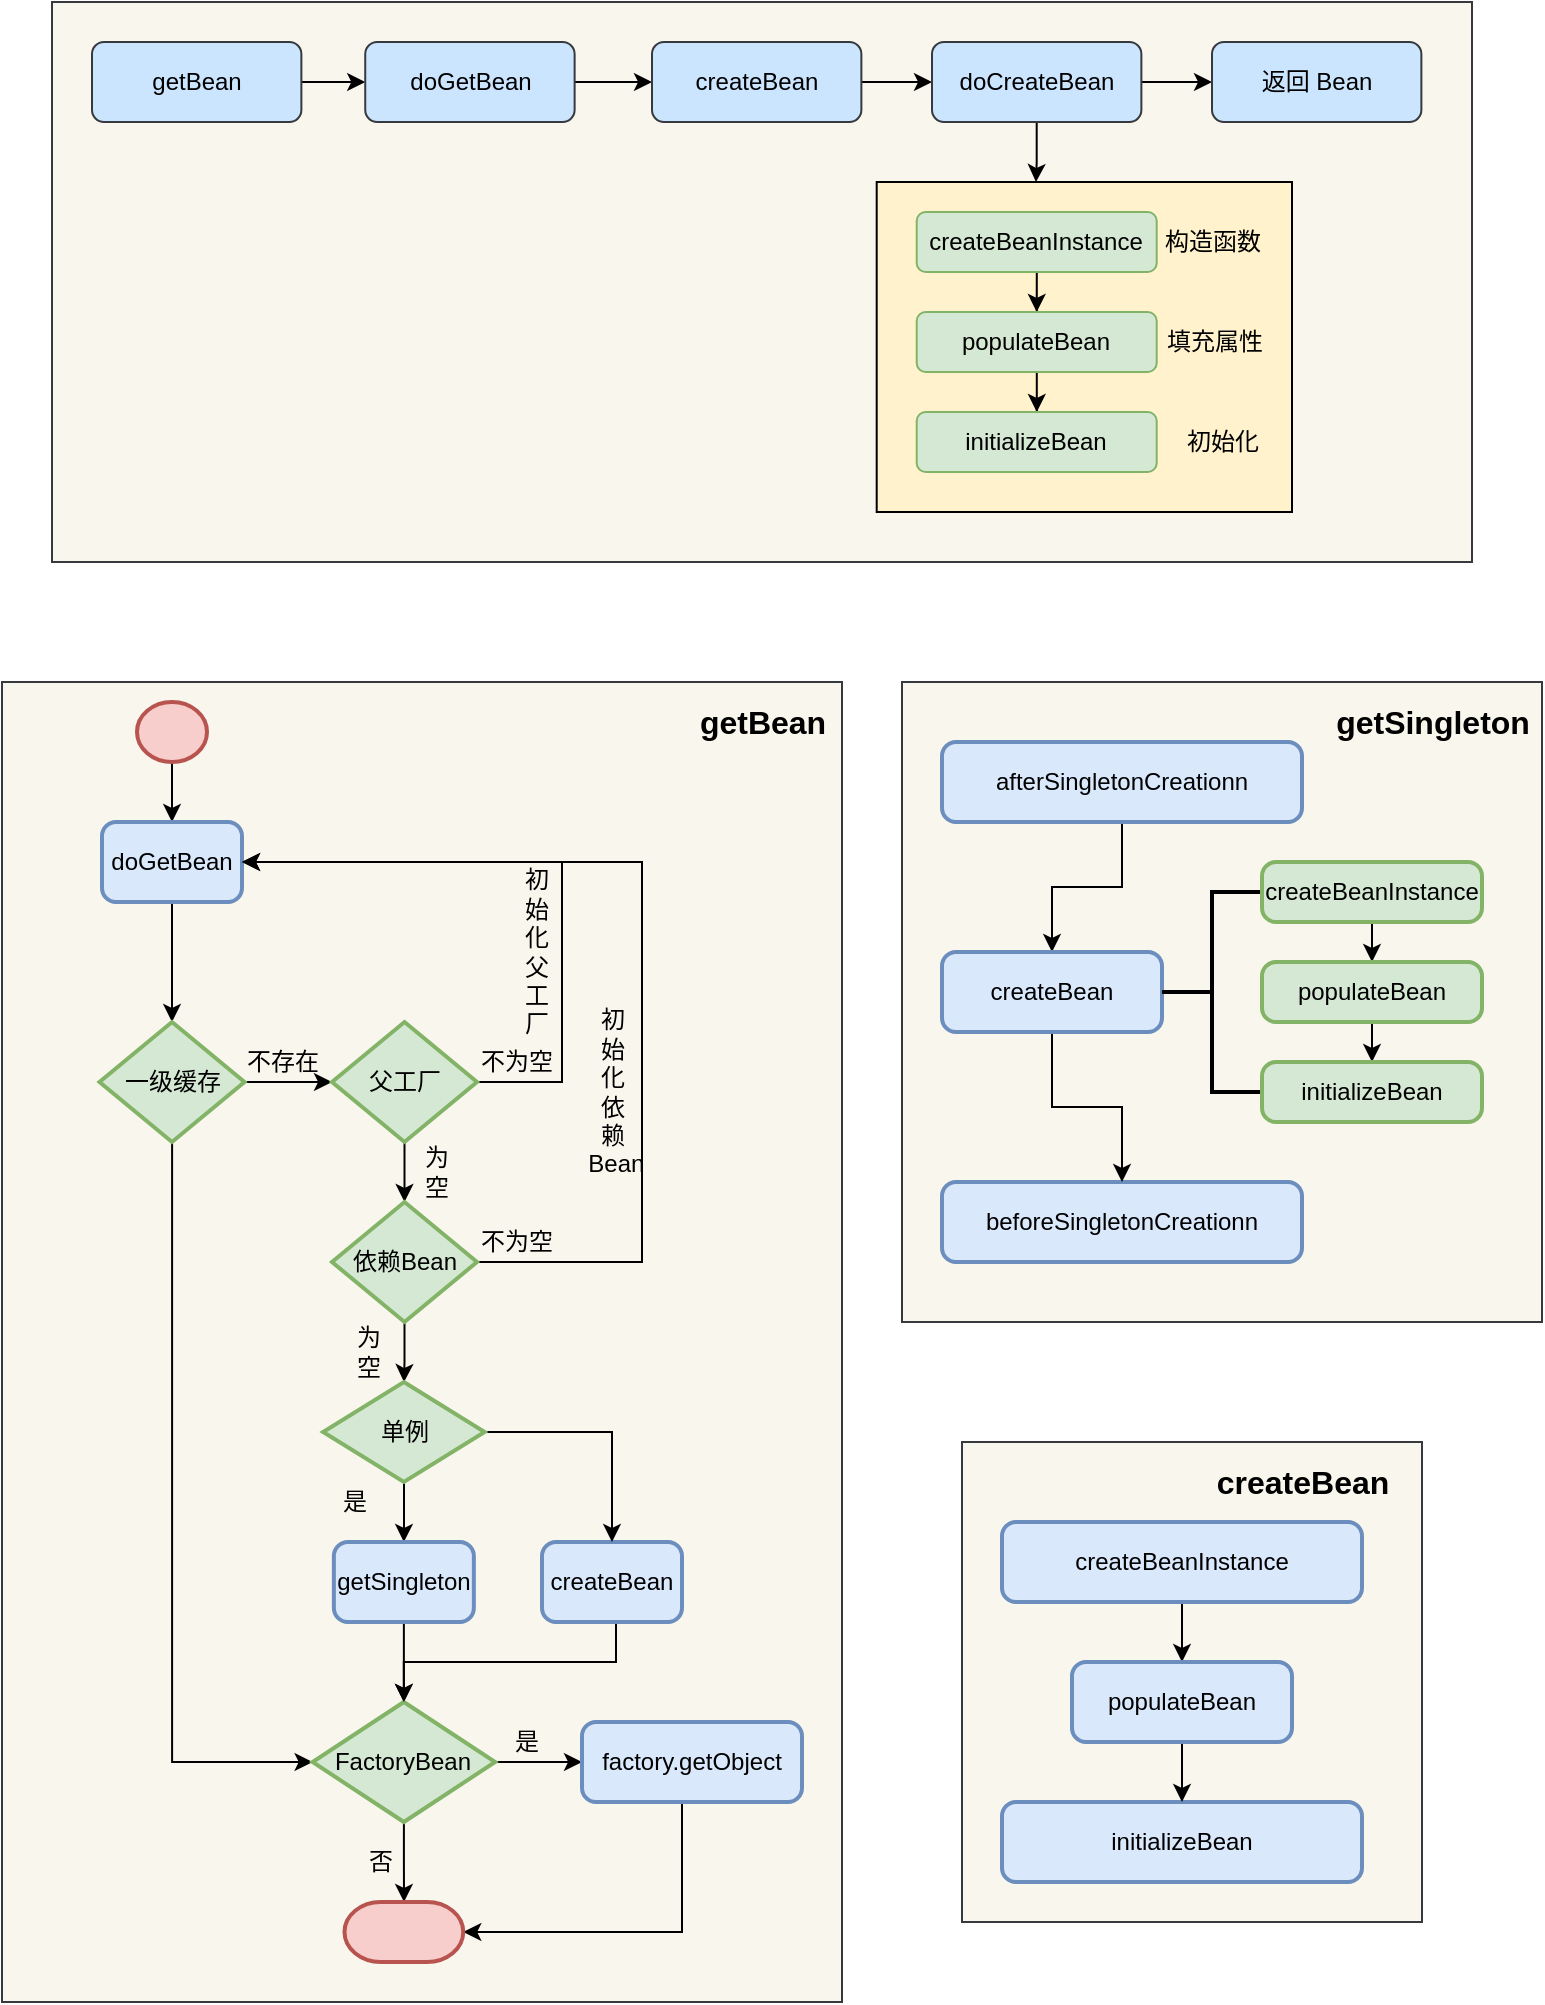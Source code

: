 <mxfile version="14.2.1" type="device"><diagram id="utfB0n6kBjW8Qwdi92qk" name="Page-1"><mxGraphModel dx="942" dy="566" grid="1" gridSize="10" guides="1" tooltips="1" connect="1" arrows="1" fold="1" page="1" pageScale="1" pageWidth="850" pageHeight="1100" math="0" shadow="0"><root><mxCell id="0"/><mxCell id="1" parent="0"/><mxCell id="mBIrp74BUjjX3kP7T7Zl-99" value="" style="rounded=0;whiteSpace=wrap;html=1;strokeColor=#36393d;strokeWidth=1;fillColor=#f9f7ed;" vertex="1" parent="1"><mxGeometry x="490" y="380" width="320" height="320" as="geometry"/></mxCell><mxCell id="mBIrp74BUjjX3kP7T7Zl-85" value="" style="rounded=0;whiteSpace=wrap;html=1;strokeColor=#36393d;strokeWidth=1;fillColor=#f9f7ed;" vertex="1" parent="1"><mxGeometry x="65" y="40" width="710" height="280" as="geometry"/></mxCell><mxCell id="mBIrp74BUjjX3kP7T7Zl-74" value="" style="rounded=0;whiteSpace=wrap;html=1;fillColor=#fff2cc;" vertex="1" parent="1"><mxGeometry x="477.35" y="130" width="207.65" height="165" as="geometry"/></mxCell><mxCell id="mBIrp74BUjjX3kP7T7Zl-58" value="" style="rounded=0;whiteSpace=wrap;html=1;fillColor=#f9f7ed;strokeColor=#36393d;" vertex="1" parent="1"><mxGeometry x="40" y="380" width="420" height="660" as="geometry"/></mxCell><mxCell id="mBIrp74BUjjX3kP7T7Zl-38" value="" style="edgeStyle=orthogonalEdgeStyle;rounded=0;orthogonalLoop=1;jettySize=auto;html=1;" edge="1" parent="1" source="mBIrp74BUjjX3kP7T7Zl-4" target="mBIrp74BUjjX3kP7T7Zl-5"><mxGeometry relative="1" as="geometry"><Array as="points"><mxPoint x="125" y="420"/><mxPoint x="125" y="420"/></Array></mxGeometry></mxCell><mxCell id="mBIrp74BUjjX3kP7T7Zl-4" value="" style="strokeWidth=2;html=1;shape=mxgraph.flowchart.start_2;whiteSpace=wrap;fillColor=#f8cecc;strokeColor=#b85450;" vertex="1" parent="1"><mxGeometry x="107.5" y="390" width="35" height="30" as="geometry"/></mxCell><mxCell id="mBIrp74BUjjX3kP7T7Zl-37" value="" style="edgeStyle=orthogonalEdgeStyle;rounded=0;orthogonalLoop=1;jettySize=auto;html=1;entryX=0.5;entryY=0;entryDx=0;entryDy=0;entryPerimeter=0;" edge="1" parent="1" source="mBIrp74BUjjX3kP7T7Zl-5" target="mBIrp74BUjjX3kP7T7Zl-7"><mxGeometry relative="1" as="geometry"><mxPoint x="125" y="470" as="targetPoint"/></mxGeometry></mxCell><mxCell id="mBIrp74BUjjX3kP7T7Zl-5" value="doGetBean" style="rounded=1;whiteSpace=wrap;html=1;absoluteArcSize=1;arcSize=14;strokeWidth=2;fillColor=#dae8fc;strokeColor=#6c8ebf;" vertex="1" parent="1"><mxGeometry x="90" y="450" width="70" height="40" as="geometry"/></mxCell><mxCell id="mBIrp74BUjjX3kP7T7Zl-11" value="" style="edgeStyle=orthogonalEdgeStyle;rounded=0;orthogonalLoop=1;jettySize=auto;html=1;" edge="1" parent="1" source="mBIrp74BUjjX3kP7T7Zl-7" target="mBIrp74BUjjX3kP7T7Zl-8"><mxGeometry relative="1" as="geometry"/></mxCell><mxCell id="mBIrp74BUjjX3kP7T7Zl-39" style="edgeStyle=orthogonalEdgeStyle;rounded=0;orthogonalLoop=1;jettySize=auto;html=1;entryX=0;entryY=0.5;entryDx=0;entryDy=0;entryPerimeter=0;" edge="1" parent="1" source="mBIrp74BUjjX3kP7T7Zl-7" target="mBIrp74BUjjX3kP7T7Zl-25"><mxGeometry relative="1" as="geometry"><Array as="points"><mxPoint x="125" y="920"/></Array></mxGeometry></mxCell><mxCell id="mBIrp74BUjjX3kP7T7Zl-7" value="一级缓存" style="strokeWidth=2;html=1;shape=mxgraph.flowchart.decision;whiteSpace=wrap;fillColor=#d5e8d4;strokeColor=#82b366;" vertex="1" parent="1"><mxGeometry x="88.75" y="550" width="72.5" height="60" as="geometry"/></mxCell><mxCell id="mBIrp74BUjjX3kP7T7Zl-9" style="edgeStyle=orthogonalEdgeStyle;rounded=0;orthogonalLoop=1;jettySize=auto;html=1;entryX=1;entryY=0.5;entryDx=0;entryDy=0;exitX=1;exitY=0.5;exitDx=0;exitDy=0;exitPerimeter=0;" edge="1" parent="1" source="mBIrp74BUjjX3kP7T7Zl-8" target="mBIrp74BUjjX3kP7T7Zl-5"><mxGeometry relative="1" as="geometry"><Array as="points"><mxPoint x="320" y="580"/><mxPoint x="320" y="470"/></Array></mxGeometry></mxCell><mxCell id="mBIrp74BUjjX3kP7T7Zl-14" value="" style="edgeStyle=orthogonalEdgeStyle;rounded=0;orthogonalLoop=1;jettySize=auto;html=1;" edge="1" parent="1" source="mBIrp74BUjjX3kP7T7Zl-8" target="mBIrp74BUjjX3kP7T7Zl-13"><mxGeometry relative="1" as="geometry"/></mxCell><mxCell id="mBIrp74BUjjX3kP7T7Zl-8" value="父工厂" style="strokeWidth=2;html=1;shape=mxgraph.flowchart.decision;whiteSpace=wrap;fillColor=#d5e8d4;strokeColor=#82b366;" vertex="1" parent="1"><mxGeometry x="205" y="550" width="72.5" height="60" as="geometry"/></mxCell><mxCell id="mBIrp74BUjjX3kP7T7Zl-10" value="不为空" style="text;html=1;resizable=0;autosize=1;align=center;verticalAlign=middle;points=[];fillColor=none;strokeColor=none;rounded=0;" vertex="1" parent="1"><mxGeometry x="271.88" y="560" width="50" height="20" as="geometry"/></mxCell><mxCell id="mBIrp74BUjjX3kP7T7Zl-12" value="不存在" style="text;html=1;resizable=0;autosize=1;align=center;verticalAlign=middle;points=[];fillColor=none;strokeColor=none;rounded=0;" vertex="1" parent="1"><mxGeometry x="155" y="560" width="50" height="20" as="geometry"/></mxCell><mxCell id="mBIrp74BUjjX3kP7T7Zl-15" style="edgeStyle=orthogonalEdgeStyle;rounded=0;orthogonalLoop=1;jettySize=auto;html=1;entryX=1;entryY=0.5;entryDx=0;entryDy=0;" edge="1" parent="1" source="mBIrp74BUjjX3kP7T7Zl-13" target="mBIrp74BUjjX3kP7T7Zl-5"><mxGeometry relative="1" as="geometry"><Array as="points"><mxPoint x="360" y="670"/><mxPoint x="360" y="470"/></Array></mxGeometry></mxCell><mxCell id="mBIrp74BUjjX3kP7T7Zl-45" value="" style="edgeStyle=orthogonalEdgeStyle;rounded=0;orthogonalLoop=1;jettySize=auto;html=1;" edge="1" parent="1" source="mBIrp74BUjjX3kP7T7Zl-13" target="mBIrp74BUjjX3kP7T7Zl-44"><mxGeometry relative="1" as="geometry"/></mxCell><mxCell id="mBIrp74BUjjX3kP7T7Zl-13" value="依赖Bean" style="strokeWidth=2;html=1;shape=mxgraph.flowchart.decision;whiteSpace=wrap;fillColor=#d5e8d4;strokeColor=#82b366;" vertex="1" parent="1"><mxGeometry x="205" y="640" width="72.5" height="60" as="geometry"/></mxCell><mxCell id="mBIrp74BUjjX3kP7T7Zl-16" value="不为空" style="text;html=1;resizable=0;autosize=1;align=center;verticalAlign=middle;points=[];fillColor=none;strokeColor=none;rounded=0;" vertex="1" parent="1"><mxGeometry x="271.88" y="650" width="50" height="20" as="geometry"/></mxCell><mxCell id="mBIrp74BUjjX3kP7T7Zl-18" value="初&lt;br&gt;始&lt;br&gt;化&lt;br&gt;依&lt;br&gt;赖&lt;br&gt;&amp;nbsp;Bean" style="text;html=1;resizable=0;autosize=1;align=center;verticalAlign=middle;points=[];fillColor=none;strokeColor=none;rounded=0;" vertex="1" parent="1"><mxGeometry x="320" y="540" width="50" height="90" as="geometry"/></mxCell><mxCell id="mBIrp74BUjjX3kP7T7Zl-19" value="初&lt;br&gt;始&lt;br&gt;化&lt;br&gt;父&lt;br&gt;工&lt;br&gt;厂" style="text;html=1;resizable=0;autosize=1;align=center;verticalAlign=middle;points=[];fillColor=none;strokeColor=none;rounded=0;" vertex="1" parent="1"><mxGeometry x="291.88" y="470" width="30" height="90" as="geometry"/></mxCell><mxCell id="mBIrp74BUjjX3kP7T7Zl-57" style="edgeStyle=orthogonalEdgeStyle;rounded=0;orthogonalLoop=1;jettySize=auto;html=1;entryX=0.5;entryY=0;entryDx=0;entryDy=0;entryPerimeter=0;" edge="1" parent="1" source="mBIrp74BUjjX3kP7T7Zl-22" target="mBIrp74BUjjX3kP7T7Zl-25"><mxGeometry relative="1" as="geometry"><Array as="points"><mxPoint x="347" y="870"/><mxPoint x="241" y="870"/></Array></mxGeometry></mxCell><mxCell id="mBIrp74BUjjX3kP7T7Zl-22" value="createBean" style="rounded=1;whiteSpace=wrap;html=1;absoluteArcSize=1;arcSize=14;strokeWidth=2;fillColor=#dae8fc;strokeColor=#6c8ebf;" vertex="1" parent="1"><mxGeometry x="310" y="810" width="70" height="40" as="geometry"/></mxCell><mxCell id="mBIrp74BUjjX3kP7T7Zl-29" value="" style="edgeStyle=orthogonalEdgeStyle;rounded=0;orthogonalLoop=1;jettySize=auto;html=1;" edge="1" parent="1" source="mBIrp74BUjjX3kP7T7Zl-25" target="mBIrp74BUjjX3kP7T7Zl-28"><mxGeometry relative="1" as="geometry"/></mxCell><mxCell id="mBIrp74BUjjX3kP7T7Zl-31" value="" style="edgeStyle=orthogonalEdgeStyle;rounded=0;orthogonalLoop=1;jettySize=auto;html=1;" edge="1" parent="1" source="mBIrp74BUjjX3kP7T7Zl-25" target="mBIrp74BUjjX3kP7T7Zl-30"><mxGeometry relative="1" as="geometry"/></mxCell><mxCell id="mBIrp74BUjjX3kP7T7Zl-25" value="FactoryBean" style="strokeWidth=2;html=1;shape=mxgraph.flowchart.decision;whiteSpace=wrap;fillColor=#d5e8d4;strokeColor=#82b366;" vertex="1" parent="1"><mxGeometry x="195.31" y="890" width="91.25" height="60" as="geometry"/></mxCell><mxCell id="mBIrp74BUjjX3kP7T7Zl-32" style="edgeStyle=orthogonalEdgeStyle;rounded=0;orthogonalLoop=1;jettySize=auto;html=1;entryX=1;entryY=0.5;entryDx=0;entryDy=0;entryPerimeter=0;exitX=0.5;exitY=1;exitDx=0;exitDy=0;" edge="1" parent="1" source="mBIrp74BUjjX3kP7T7Zl-28" target="mBIrp74BUjjX3kP7T7Zl-30"><mxGeometry relative="1" as="geometry"><mxPoint x="385" y="980" as="sourcePoint"/><Array as="points"><mxPoint x="380" y="940"/><mxPoint x="380" y="1005"/></Array></mxGeometry></mxCell><mxCell id="mBIrp74BUjjX3kP7T7Zl-28" value="factory.getObject" style="rounded=1;whiteSpace=wrap;html=1;absoluteArcSize=1;arcSize=14;strokeWidth=2;fillColor=#dae8fc;strokeColor=#6c8ebf;" vertex="1" parent="1"><mxGeometry x="330" y="900" width="110" height="40" as="geometry"/></mxCell><mxCell id="mBIrp74BUjjX3kP7T7Zl-30" value="" style="strokeWidth=2;html=1;shape=mxgraph.flowchart.terminator;whiteSpace=wrap;fillColor=#f8cecc;strokeColor=#b85450;" vertex="1" parent="1"><mxGeometry x="211.25" y="990" width="59.37" height="30" as="geometry"/></mxCell><mxCell id="mBIrp74BUjjX3kP7T7Zl-33" value="是" style="text;html=1;resizable=0;autosize=1;align=center;verticalAlign=middle;points=[];fillColor=none;strokeColor=none;rounded=0;" vertex="1" parent="1"><mxGeometry x="286.56" y="900" width="30" height="20" as="geometry"/></mxCell><mxCell id="mBIrp74BUjjX3kP7T7Zl-34" value="否" style="text;html=1;resizable=0;autosize=1;align=center;verticalAlign=middle;points=[];fillColor=none;strokeColor=none;rounded=0;" vertex="1" parent="1"><mxGeometry x="213.96" y="960" width="30" height="20" as="geometry"/></mxCell><mxCell id="mBIrp74BUjjX3kP7T7Zl-35" value="为&lt;br&gt;空" style="text;html=1;resizable=0;autosize=1;align=center;verticalAlign=middle;points=[];fillColor=none;strokeColor=none;rounded=0;" vertex="1" parent="1"><mxGeometry x="207.88" y="700" width="30" height="30" as="geometry"/></mxCell><mxCell id="mBIrp74BUjjX3kP7T7Zl-42" value="为&lt;br&gt;空" style="text;html=1;resizable=0;autosize=1;align=center;verticalAlign=middle;points=[];fillColor=none;strokeColor=none;rounded=0;" vertex="1" parent="1"><mxGeometry x="241.88" y="610" width="30" height="30" as="geometry"/></mxCell><mxCell id="mBIrp74BUjjX3kP7T7Zl-46" value="" style="edgeStyle=orthogonalEdgeStyle;rounded=0;orthogonalLoop=1;jettySize=auto;html=1;entryX=0.5;entryY=0;entryDx=0;entryDy=0;" edge="1" parent="1" source="mBIrp74BUjjX3kP7T7Zl-44" target="mBIrp74BUjjX3kP7T7Zl-22"><mxGeometry relative="1" as="geometry"/></mxCell><mxCell id="mBIrp74BUjjX3kP7T7Zl-53" value="" style="edgeStyle=orthogonalEdgeStyle;rounded=0;orthogonalLoop=1;jettySize=auto;html=1;entryX=0.5;entryY=0;entryDx=0;entryDy=0;" edge="1" parent="1" source="mBIrp74BUjjX3kP7T7Zl-44" target="mBIrp74BUjjX3kP7T7Zl-47"><mxGeometry relative="1" as="geometry"/></mxCell><mxCell id="mBIrp74BUjjX3kP7T7Zl-44" value="单例" style="strokeWidth=2;html=1;shape=mxgraph.flowchart.decision;whiteSpace=wrap;fillColor=#d5e8d4;strokeColor=#82b366;" vertex="1" parent="1"><mxGeometry x="200.56" y="730" width="80.75" height="50" as="geometry"/></mxCell><mxCell id="mBIrp74BUjjX3kP7T7Zl-102" value="" style="edgeStyle=orthogonalEdgeStyle;rounded=0;orthogonalLoop=1;jettySize=auto;html=1;entryX=0.5;entryY=0;entryDx=0;entryDy=0;entryPerimeter=0;" edge="1" parent="1" source="mBIrp74BUjjX3kP7T7Zl-47" target="mBIrp74BUjjX3kP7T7Zl-25"><mxGeometry relative="1" as="geometry"/></mxCell><mxCell id="mBIrp74BUjjX3kP7T7Zl-47" value="getSingleton" style="rounded=1;whiteSpace=wrap;html=1;absoluteArcSize=1;arcSize=14;strokeWidth=2;fillColor=#dae8fc;strokeColor=#6c8ebf;" vertex="1" parent="1"><mxGeometry x="205.93" y="810" width="70" height="40" as="geometry"/></mxCell><mxCell id="mBIrp74BUjjX3kP7T7Zl-50" value="是" style="text;html=1;resizable=0;autosize=1;align=center;verticalAlign=middle;points=[];fillColor=none;strokeColor=none;rounded=0;" vertex="1" parent="1"><mxGeometry x="200.56" y="780" width="30" height="20" as="geometry"/></mxCell><mxCell id="mBIrp74BUjjX3kP7T7Zl-61" value="&lt;b&gt;&lt;font style=&quot;font-size: 16px&quot;&gt;getBean&lt;/font&gt;&lt;/b&gt;" style="text;html=1;resizable=0;autosize=1;align=center;verticalAlign=middle;points=[];fillColor=none;strokeColor=none;rounded=0;" vertex="1" parent="1"><mxGeometry x="380" y="390" width="80" height="20" as="geometry"/></mxCell><mxCell id="mBIrp74BUjjX3kP7T7Zl-75" value="" style="edgeStyle=orthogonalEdgeStyle;rounded=0;orthogonalLoop=1;jettySize=auto;html=1;" edge="1" parent="1" source="mBIrp74BUjjX3kP7T7Zl-62" target="mBIrp74BUjjX3kP7T7Zl-63"><mxGeometry relative="1" as="geometry"/></mxCell><mxCell id="mBIrp74BUjjX3kP7T7Zl-62" value="getBean" style="rounded=1;whiteSpace=wrap;html=1;fillColor=#cce5ff;strokeColor=#36393d;" vertex="1" parent="1"><mxGeometry x="85" y="60" width="104.69" height="40" as="geometry"/></mxCell><mxCell id="mBIrp74BUjjX3kP7T7Zl-76" value="" style="edgeStyle=orthogonalEdgeStyle;rounded=0;orthogonalLoop=1;jettySize=auto;html=1;" edge="1" parent="1" source="mBIrp74BUjjX3kP7T7Zl-63" target="mBIrp74BUjjX3kP7T7Zl-64"><mxGeometry relative="1" as="geometry"/></mxCell><mxCell id="mBIrp74BUjjX3kP7T7Zl-63" value="doGetBean" style="rounded=1;whiteSpace=wrap;html=1;fillColor=#cce5ff;strokeColor=#36393d;" vertex="1" parent="1"><mxGeometry x="221.62" y="60" width="104.69" height="40" as="geometry"/></mxCell><mxCell id="mBIrp74BUjjX3kP7T7Zl-77" value="" style="edgeStyle=orthogonalEdgeStyle;rounded=0;orthogonalLoop=1;jettySize=auto;html=1;" edge="1" parent="1" source="mBIrp74BUjjX3kP7T7Zl-64" target="mBIrp74BUjjX3kP7T7Zl-65"><mxGeometry relative="1" as="geometry"/></mxCell><mxCell id="mBIrp74BUjjX3kP7T7Zl-64" value="createBean" style="rounded=1;whiteSpace=wrap;html=1;fillColor=#cce5ff;strokeColor=#36393d;" vertex="1" parent="1"><mxGeometry x="365" y="60" width="104.69" height="40" as="geometry"/></mxCell><mxCell id="mBIrp74BUjjX3kP7T7Zl-80" value="" style="edgeStyle=orthogonalEdgeStyle;rounded=0;orthogonalLoop=1;jettySize=auto;html=1;" edge="1" parent="1" source="mBIrp74BUjjX3kP7T7Zl-65" target="mBIrp74BUjjX3kP7T7Zl-66"><mxGeometry relative="1" as="geometry"/></mxCell><mxCell id="mBIrp74BUjjX3kP7T7Zl-84" value="" style="edgeStyle=orthogonalEdgeStyle;rounded=0;orthogonalLoop=1;jettySize=auto;html=1;" edge="1" parent="1" source="mBIrp74BUjjX3kP7T7Zl-65"><mxGeometry relative="1" as="geometry"><mxPoint x="557" y="130" as="targetPoint"/></mxGeometry></mxCell><mxCell id="mBIrp74BUjjX3kP7T7Zl-65" value="doCreateBean" style="rounded=1;whiteSpace=wrap;html=1;fillColor=#cce5ff;strokeColor=#36393d;" vertex="1" parent="1"><mxGeometry x="505" y="60" width="104.69" height="40" as="geometry"/></mxCell><mxCell id="mBIrp74BUjjX3kP7T7Zl-66" value="返回 Bean" style="rounded=1;whiteSpace=wrap;html=1;fillColor=#cce5ff;strokeColor=#36393d;" vertex="1" parent="1"><mxGeometry x="645" y="60" width="104.69" height="40" as="geometry"/></mxCell><mxCell id="mBIrp74BUjjX3kP7T7Zl-71" value="" style="edgeStyle=orthogonalEdgeStyle;rounded=0;orthogonalLoop=1;jettySize=auto;html=1;entryX=0.5;entryY=0;entryDx=0;entryDy=0;" edge="1" parent="1" source="mBIrp74BUjjX3kP7T7Zl-68" target="mBIrp74BUjjX3kP7T7Zl-69"><mxGeometry relative="1" as="geometry"><mxPoint x="557.35" y="215" as="targetPoint"/></mxGeometry></mxCell><mxCell id="mBIrp74BUjjX3kP7T7Zl-68" value="createBeanInstance" style="rounded=1;whiteSpace=wrap;html=1;fillColor=#d5e8d4;strokeColor=#82b366;" vertex="1" parent="1"><mxGeometry x="497.35" y="145" width="120" height="30" as="geometry"/></mxCell><mxCell id="mBIrp74BUjjX3kP7T7Zl-72" value="" style="edgeStyle=orthogonalEdgeStyle;rounded=0;orthogonalLoop=1;jettySize=auto;html=1;" edge="1" parent="1" source="mBIrp74BUjjX3kP7T7Zl-69" target="mBIrp74BUjjX3kP7T7Zl-70"><mxGeometry relative="1" as="geometry"/></mxCell><mxCell id="mBIrp74BUjjX3kP7T7Zl-69" value="populateBean" style="rounded=1;whiteSpace=wrap;html=1;fillColor=#d5e8d4;strokeColor=#82b366;" vertex="1" parent="1"><mxGeometry x="497.35" y="195" width="120" height="30" as="geometry"/></mxCell><mxCell id="mBIrp74BUjjX3kP7T7Zl-70" value="initializeBean" style="rounded=1;whiteSpace=wrap;html=1;fillColor=#d5e8d4;strokeColor=#82b366;" vertex="1" parent="1"><mxGeometry x="497.35" y="245" width="120" height="30" as="geometry"/></mxCell><mxCell id="mBIrp74BUjjX3kP7T7Zl-81" value="构造函数" style="text;html=1;resizable=0;autosize=1;align=center;verticalAlign=middle;points=[];fillColor=none;strokeColor=none;rounded=0;" vertex="1" parent="1"><mxGeometry x="615" y="150" width="60" height="20" as="geometry"/></mxCell><mxCell id="mBIrp74BUjjX3kP7T7Zl-82" value="填充属性" style="text;html=1;resizable=0;autosize=1;align=center;verticalAlign=middle;points=[];fillColor=none;strokeColor=none;rounded=0;" vertex="1" parent="1"><mxGeometry x="616" y="200" width="60" height="20" as="geometry"/></mxCell><mxCell id="mBIrp74BUjjX3kP7T7Zl-83" value="初始化" style="text;html=1;resizable=0;autosize=1;align=center;verticalAlign=middle;points=[];fillColor=none;strokeColor=none;rounded=0;" vertex="1" parent="1"><mxGeometry x="625" y="250" width="50" height="20" as="geometry"/></mxCell><mxCell id="mBIrp74BUjjX3kP7T7Zl-95" value="" style="edgeStyle=orthogonalEdgeStyle;rounded=0;orthogonalLoop=1;jettySize=auto;html=1;entryX=0.5;entryY=0;entryDx=0;entryDy=0;" edge="1" parent="1" source="mBIrp74BUjjX3kP7T7Zl-88" target="mBIrp74BUjjX3kP7T7Zl-90"><mxGeometry relative="1" as="geometry"/></mxCell><mxCell id="mBIrp74BUjjX3kP7T7Zl-88" value="afterSingletonCreationn" style="rounded=1;whiteSpace=wrap;html=1;absoluteArcSize=1;arcSize=14;strokeWidth=2;fillColor=#dae8fc;strokeColor=#6c8ebf;" vertex="1" parent="1"><mxGeometry x="510" y="410" width="180" height="40" as="geometry"/></mxCell><mxCell id="mBIrp74BUjjX3kP7T7Zl-89" value="beforeSingletonCreationn" style="rounded=1;whiteSpace=wrap;html=1;absoluteArcSize=1;arcSize=14;strokeWidth=2;fillColor=#dae8fc;strokeColor=#6c8ebf;" vertex="1" parent="1"><mxGeometry x="510" y="630" width="180" height="40" as="geometry"/></mxCell><mxCell id="mBIrp74BUjjX3kP7T7Zl-96" value="" style="edgeStyle=orthogonalEdgeStyle;rounded=0;orthogonalLoop=1;jettySize=auto;html=1;" edge="1" parent="1" source="mBIrp74BUjjX3kP7T7Zl-90" target="mBIrp74BUjjX3kP7T7Zl-89"><mxGeometry relative="1" as="geometry"/></mxCell><mxCell id="mBIrp74BUjjX3kP7T7Zl-90" value="createBean" style="rounded=1;whiteSpace=wrap;html=1;absoluteArcSize=1;arcSize=14;strokeWidth=2;fillColor=#dae8fc;strokeColor=#6c8ebf;" vertex="1" parent="1"><mxGeometry x="510" y="515" width="110" height="40" as="geometry"/></mxCell><mxCell id="mBIrp74BUjjX3kP7T7Zl-91" value="" style="strokeWidth=2;html=1;shape=mxgraph.flowchart.annotation_2;align=left;labelPosition=right;pointerEvents=1;fillColor=none;" vertex="1" parent="1"><mxGeometry x="620" y="485" width="50" height="100" as="geometry"/></mxCell><mxCell id="mBIrp74BUjjX3kP7T7Zl-97" value="" style="edgeStyle=orthogonalEdgeStyle;rounded=0;orthogonalLoop=1;jettySize=auto;html=1;entryX=0.5;entryY=0;entryDx=0;entryDy=0;" edge="1" parent="1" source="mBIrp74BUjjX3kP7T7Zl-92" target="mBIrp74BUjjX3kP7T7Zl-93"><mxGeometry relative="1" as="geometry"/></mxCell><mxCell id="mBIrp74BUjjX3kP7T7Zl-92" value="createBeanInstance" style="rounded=1;whiteSpace=wrap;html=1;absoluteArcSize=1;arcSize=14;strokeWidth=2;fillColor=#d5e8d4;strokeColor=#82b366;" vertex="1" parent="1"><mxGeometry x="670" y="470" width="110" height="30" as="geometry"/></mxCell><mxCell id="mBIrp74BUjjX3kP7T7Zl-98" value="" style="edgeStyle=orthogonalEdgeStyle;rounded=0;orthogonalLoop=1;jettySize=auto;html=1;" edge="1" parent="1" source="mBIrp74BUjjX3kP7T7Zl-93" target="mBIrp74BUjjX3kP7T7Zl-94"><mxGeometry relative="1" as="geometry"/></mxCell><mxCell id="mBIrp74BUjjX3kP7T7Zl-93" value="&lt;span&gt;populateBean&lt;/span&gt;" style="rounded=1;whiteSpace=wrap;html=1;absoluteArcSize=1;arcSize=14;strokeWidth=2;fillColor=#d5e8d4;strokeColor=#82b366;" vertex="1" parent="1"><mxGeometry x="670" y="520" width="110" height="30" as="geometry"/></mxCell><mxCell id="mBIrp74BUjjX3kP7T7Zl-94" value="initializeBean" style="rounded=1;whiteSpace=wrap;html=1;absoluteArcSize=1;arcSize=14;strokeWidth=2;fillColor=#d5e8d4;strokeColor=#82b366;" vertex="1" parent="1"><mxGeometry x="670" y="570" width="110" height="30" as="geometry"/></mxCell><mxCell id="mBIrp74BUjjX3kP7T7Zl-101" value="&lt;b&gt;&lt;font style=&quot;font-size: 16px&quot;&gt;getSingleton&lt;/font&gt;&lt;/b&gt;" style="text;html=1;resizable=0;autosize=1;align=center;verticalAlign=middle;points=[];fillColor=none;strokeColor=none;rounded=0;" vertex="1" parent="1"><mxGeometry x="700" y="390" width="110" height="20" as="geometry"/></mxCell><mxCell id="mBIrp74BUjjX3kP7T7Zl-103" value="" style="rounded=0;whiteSpace=wrap;html=1;strokeColor=#36393d;strokeWidth=1;fillColor=#f9f7ed;" vertex="1" parent="1"><mxGeometry x="520" y="760" width="230" height="240" as="geometry"/></mxCell><mxCell id="mBIrp74BUjjX3kP7T7Zl-104" value="" style="edgeStyle=orthogonalEdgeStyle;rounded=0;orthogonalLoop=1;jettySize=auto;html=1;entryX=0.5;entryY=0;entryDx=0;entryDy=0;" edge="1" parent="1" source="mBIrp74BUjjX3kP7T7Zl-105" target="mBIrp74BUjjX3kP7T7Zl-108"><mxGeometry relative="1" as="geometry"/></mxCell><mxCell id="mBIrp74BUjjX3kP7T7Zl-105" value="createBeanInstance" style="rounded=1;whiteSpace=wrap;html=1;absoluteArcSize=1;arcSize=14;strokeWidth=2;fillColor=#dae8fc;strokeColor=#6c8ebf;" vertex="1" parent="1"><mxGeometry x="540" y="800" width="180" height="40" as="geometry"/></mxCell><mxCell id="mBIrp74BUjjX3kP7T7Zl-106" value="initializeBean" style="rounded=1;whiteSpace=wrap;html=1;absoluteArcSize=1;arcSize=14;strokeWidth=2;fillColor=#dae8fc;strokeColor=#6c8ebf;" vertex="1" parent="1"><mxGeometry x="540" y="940" width="180" height="40" as="geometry"/></mxCell><mxCell id="mBIrp74BUjjX3kP7T7Zl-107" value="" style="edgeStyle=orthogonalEdgeStyle;rounded=0;orthogonalLoop=1;jettySize=auto;html=1;" edge="1" parent="1" source="mBIrp74BUjjX3kP7T7Zl-108" target="mBIrp74BUjjX3kP7T7Zl-106"><mxGeometry relative="1" as="geometry"/></mxCell><mxCell id="mBIrp74BUjjX3kP7T7Zl-108" value="populateBean" style="rounded=1;whiteSpace=wrap;html=1;absoluteArcSize=1;arcSize=14;strokeWidth=2;fillColor=#dae8fc;strokeColor=#6c8ebf;" vertex="1" parent="1"><mxGeometry x="575" y="870" width="110" height="40" as="geometry"/></mxCell><mxCell id="mBIrp74BUjjX3kP7T7Zl-110" value="" style="edgeStyle=orthogonalEdgeStyle;rounded=0;orthogonalLoop=1;jettySize=auto;html=1;entryX=0.5;entryY=0;entryDx=0;entryDy=0;" edge="1" parent="1" target="mBIrp74BUjjX3kP7T7Zl-113"><mxGeometry relative="1" as="geometry"><mxPoint x="715" y="950" as="sourcePoint"/></mxGeometry></mxCell><mxCell id="mBIrp74BUjjX3kP7T7Zl-112" value="" style="edgeStyle=orthogonalEdgeStyle;rounded=0;orthogonalLoop=1;jettySize=auto;html=1;" edge="1" parent="1" target="mBIrp74BUjjX3kP7T7Zl-114"><mxGeometry relative="1" as="geometry"><mxPoint x="715" y="1000" as="sourcePoint"/></mxGeometry></mxCell><mxCell id="mBIrp74BUjjX3kP7T7Zl-115" value="&lt;b&gt;&lt;font style=&quot;font-size: 16px&quot;&gt;createBean&lt;/font&gt;&lt;/b&gt;" style="text;html=1;resizable=0;autosize=1;align=center;verticalAlign=middle;points=[];fillColor=none;strokeColor=none;rounded=0;" vertex="1" parent="1"><mxGeometry x="640" y="770" width="100" height="20" as="geometry"/></mxCell></root></mxGraphModel></diagram></mxfile>